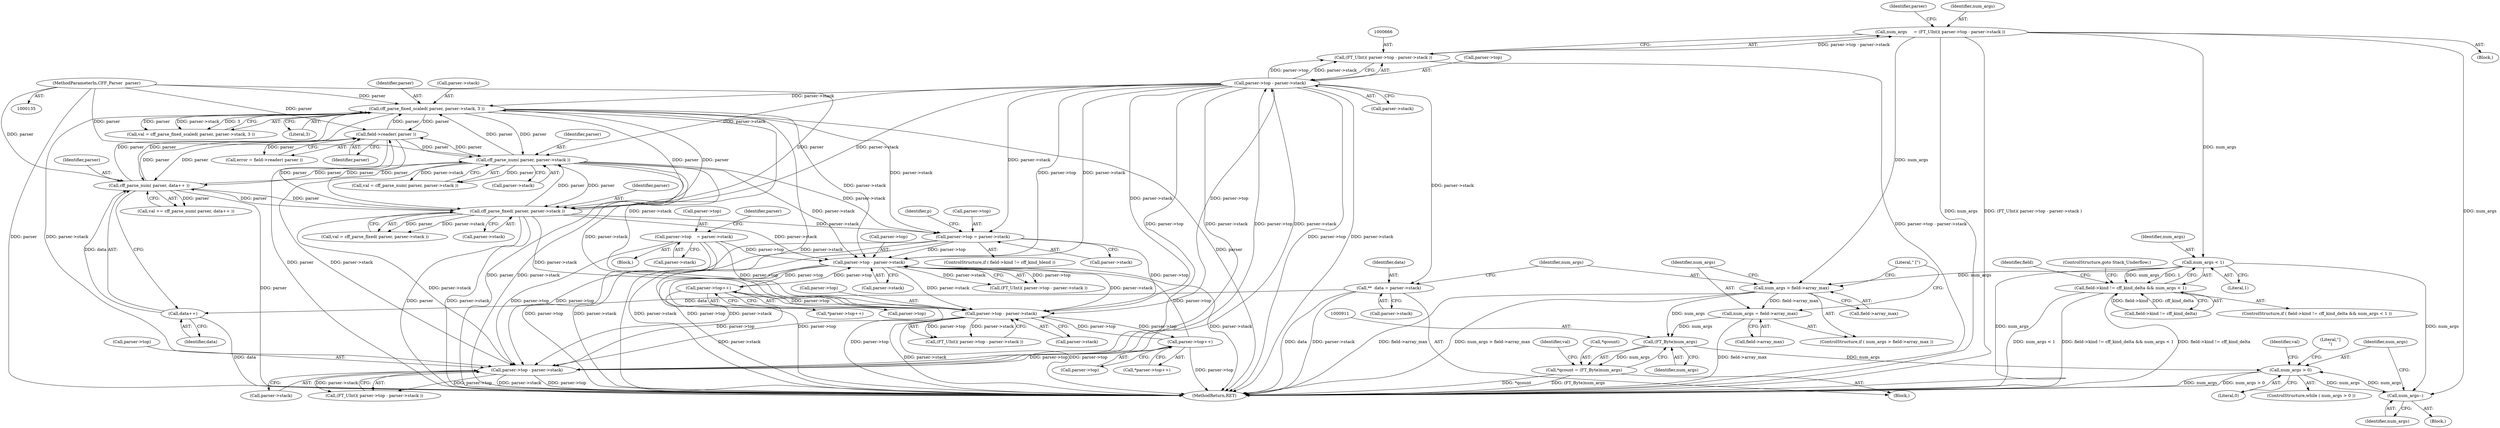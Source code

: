 digraph "0_savannah_beecf80a6deecbaf5d264d4f864451bde4fe98b8@integer" {
"1000663" [label="(Call,num_args     = (FT_UInt)( parser->top - parser->stack ))"];
"1000665" [label="(Call,(FT_UInt)( parser->top - parser->stack ))"];
"1000667" [label="(Call,parser->top - parser->stack)"];
"1000652" [label="(Call,parser->top - parser->stack)"];
"1000156" [label="(Call,parser->top    = parser->stack)"];
"1000218" [label="(Call,parser->top++)"];
"1000205" [label="(Call,parser->top - parser->stack)"];
"1000996" [label="(Call,parser->top = parser->stack)"];
"1000779" [label="(Call,cff_parse_fixed_scaled( parser, parser->stack, 3 ))"];
"1000983" [label="(Call,field->reader( parser ))"];
"1000761" [label="(Call,cff_parse_num( parser, parser->stack ))"];
"1000923" [label="(Call,cff_parse_num( parser, data++ ))"];
"1000770" [label="(Call,cff_parse_fixed( parser, parser->stack ))"];
"1000136" [label="(MethodParameterIn,CFF_Parser  parser)"];
"1000925" [label="(Call,data++)"];
"1000889" [label="(Call,**  data = parser->stack)"];
"1000405" [label="(Call,parser->top++)"];
"1000392" [label="(Call,parser->top - parser->stack)"];
"1000747" [label="(Call,num_args < 1)"];
"1000741" [label="(Call,field->kind != cff_kind_delta && num_args < 1)"];
"1000895" [label="(Call,num_args > field->array_max)"];
"1000900" [label="(Call,num_args = field->array_max)"];
"1000910" [label="(Call,(FT_Byte)num_args)"];
"1000907" [label="(Call,*qcount = (FT_Byte)num_args)"];
"1000917" [label="(Call,num_args > 0)"];
"1000975" [label="(Call,num_args--)"];
"1000761" [label="(Call,cff_parse_num( parser, parser->stack ))"];
"1000890" [label="(Identifier,data)"];
"1000667" [label="(Call,parser->top - parser->stack)"];
"1000753" [label="(Identifier,field)"];
"1000917" [label="(Call,num_args > 0)"];
"1000896" [label="(Identifier,num_args)"];
"1000908" [label="(Call,*qcount)"];
"1000741" [label="(Call,field->kind != cff_kind_delta && num_args < 1)"];
"1000895" [label="(Call,num_args > field->array_max)"];
"1000921" [label="(Call,val += cff_parse_num( parser, data++ ))"];
"1000912" [label="(Identifier,num_args)"];
"1000894" [label="(ControlStructure,if ( num_args > field->array_max ))"];
"1000218" [label="(Call,parser->top++)"];
"1000926" [label="(Identifier,data)"];
"1000771" [label="(Identifier,parser)"];
"1000749" [label="(Literal,1)"];
"1000139" [label="(Block,)"];
"1000923" [label="(Call,cff_parse_num( parser, data++ ))"];
"1000906" [label="(Literal,\" [\")"];
"1000748" [label="(Identifier,num_args)"];
"1000900" [label="(Call,num_args = field->array_max)"];
"1000206" [label="(Call,parser->top)"];
"1000650" [label="(Call,(FT_UInt)( parser->top - parser->stack ))"];
"1000902" [label="(Call,field->array_max)"];
"1000405" [label="(Call,parser->top++)"];
"1000136" [label="(MethodParameterIn,CFF_Parser  parser)"];
"1000770" [label="(Call,cff_parse_fixed( parser, parser->stack ))"];
"1000780" [label="(Identifier,parser)"];
"1000205" [label="(Call,parser->top - parser->stack)"];
"1000996" [label="(Call,parser->top = parser->stack)"];
"1000914" [label="(Identifier,val)"];
"1000983" [label="(Call,field->reader( parser ))"];
"1000677" [label="(Identifier,parser)"];
"1001026" [label="(MethodReturn,RET)"];
"1001000" [label="(Call,parser->stack)"];
"1000165" [label="(Identifier,parser)"];
"1000217" [label="(Call,*parser->top++)"];
"1000990" [label="(ControlStructure,if ( field->kind != cff_kind_blend ))"];
"1000671" [label="(Call,parser->stack)"];
"1000772" [label="(Call,parser->stack)"];
"1000897" [label="(Call,field->array_max)"];
"1000209" [label="(Call,parser->stack)"];
"1000393" [label="(Call,parser->top)"];
"1000160" [label="(Call,parser->stack)"];
"1000901" [label="(Identifier,num_args)"];
"1000750" [label="(ControlStructure,goto Stack_Underflow;)"];
"1000664" [label="(Identifier,num_args)"];
"1000644" [label="(Block,)"];
"1000763" [label="(Call,parser->stack)"];
"1000663" [label="(Call,num_args     = (FT_UInt)( parser->top - parser->stack ))"];
"1000777" [label="(Call,val = cff_parse_fixed_scaled( parser, parser->stack, 3 ))"];
"1000392" [label="(Call,parser->top - parser->stack)"];
"1001004" [label="(Identifier,p)"];
"1000396" [label="(Call,parser->stack)"];
"1000916" [label="(ControlStructure,while ( num_args > 0 ))"];
"1000156" [label="(Call,parser->top    = parser->stack)"];
"1000779" [label="(Call,cff_parse_fixed_scaled( parser, parser->stack, 3 ))"];
"1000406" [label="(Call,parser->top)"];
"1000997" [label="(Call,parser->top)"];
"1000922" [label="(Identifier,val)"];
"1000656" [label="(Call,parser->stack)"];
"1000203" [label="(Call,(FT_UInt)( parser->top - parser->stack ))"];
"1000907" [label="(Call,*qcount = (FT_Byte)num_args)"];
"1000768" [label="(Call,val = cff_parse_fixed( parser, parser->stack ))"];
"1000762" [label="(Identifier,parser)"];
"1000781" [label="(Call,parser->stack)"];
"1000742" [label="(Call,field->kind != cff_kind_delta)"];
"1000219" [label="(Call,parser->top)"];
"1000652" [label="(Call,parser->top - parser->stack)"];
"1000918" [label="(Identifier,num_args)"];
"1000978" [label="(Literal,\"]\n\")"];
"1000157" [label="(Call,parser->top)"];
"1000925" [label="(Call,data++)"];
"1000784" [label="(Literal,3)"];
"1000668" [label="(Call,parser->top)"];
"1000759" [label="(Call,val = cff_parse_num( parser, parser->stack ))"];
"1000975" [label="(Call,num_args--)"];
"1000910" [label="(Call,(FT_Byte)num_args)"];
"1000390" [label="(Call,(FT_UInt)( parser->top - parser->stack ))"];
"1000891" [label="(Call,parser->stack)"];
"1000919" [label="(Literal,0)"];
"1000889" [label="(Call,**  data = parser->stack)"];
"1000924" [label="(Identifier,parser)"];
"1000665" [label="(Call,(FT_UInt)( parser->top - parser->stack ))"];
"1000404" [label="(Call,*parser->top++)"];
"1000747" [label="(Call,num_args < 1)"];
"1000875" [label="(Block,)"];
"1000981" [label="(Call,error = field->reader( parser ))"];
"1000976" [label="(Identifier,num_args)"];
"1000920" [label="(Block,)"];
"1000653" [label="(Call,parser->top)"];
"1000984" [label="(Identifier,parser)"];
"1000740" [label="(ControlStructure,if ( field->kind != cff_kind_delta && num_args < 1 ))"];
"1000663" -> "1000644"  [label="AST: "];
"1000663" -> "1000665"  [label="CFG: "];
"1000664" -> "1000663"  [label="AST: "];
"1000665" -> "1000663"  [label="AST: "];
"1000677" -> "1000663"  [label="CFG: "];
"1000663" -> "1001026"  [label="DDG: num_args"];
"1000663" -> "1001026"  [label="DDG: (FT_UInt)( parser->top - parser->stack )"];
"1000665" -> "1000663"  [label="DDG: parser->top - parser->stack"];
"1000663" -> "1000747"  [label="DDG: num_args"];
"1000663" -> "1000895"  [label="DDG: num_args"];
"1000663" -> "1000975"  [label="DDG: num_args"];
"1000665" -> "1000667"  [label="CFG: "];
"1000666" -> "1000665"  [label="AST: "];
"1000667" -> "1000665"  [label="AST: "];
"1000665" -> "1001026"  [label="DDG: parser->top - parser->stack"];
"1000667" -> "1000665"  [label="DDG: parser->top"];
"1000667" -> "1000665"  [label="DDG: parser->stack"];
"1000667" -> "1000671"  [label="CFG: "];
"1000668" -> "1000667"  [label="AST: "];
"1000671" -> "1000667"  [label="AST: "];
"1000667" -> "1001026"  [label="DDG: parser->top"];
"1000667" -> "1001026"  [label="DDG: parser->stack"];
"1000667" -> "1000205"  [label="DDG: parser->top"];
"1000667" -> "1000205"  [label="DDG: parser->stack"];
"1000667" -> "1000392"  [label="DDG: parser->top"];
"1000667" -> "1000392"  [label="DDG: parser->stack"];
"1000667" -> "1000652"  [label="DDG: parser->top"];
"1000667" -> "1000652"  [label="DDG: parser->stack"];
"1000652" -> "1000667"  [label="DDG: parser->top"];
"1000652" -> "1000667"  [label="DDG: parser->stack"];
"1000667" -> "1000761"  [label="DDG: parser->stack"];
"1000667" -> "1000770"  [label="DDG: parser->stack"];
"1000667" -> "1000779"  [label="DDG: parser->stack"];
"1000667" -> "1000889"  [label="DDG: parser->stack"];
"1000667" -> "1000996"  [label="DDG: parser->stack"];
"1000652" -> "1000650"  [label="AST: "];
"1000652" -> "1000656"  [label="CFG: "];
"1000653" -> "1000652"  [label="AST: "];
"1000656" -> "1000652"  [label="AST: "];
"1000650" -> "1000652"  [label="CFG: "];
"1000652" -> "1001026"  [label="DDG: parser->stack"];
"1000652" -> "1001026"  [label="DDG: parser->top"];
"1000652" -> "1000650"  [label="DDG: parser->top"];
"1000652" -> "1000650"  [label="DDG: parser->stack"];
"1000156" -> "1000652"  [label="DDG: parser->top"];
"1000218" -> "1000652"  [label="DDG: parser->top"];
"1000996" -> "1000652"  [label="DDG: parser->top"];
"1000405" -> "1000652"  [label="DDG: parser->top"];
"1000392" -> "1000652"  [label="DDG: parser->stack"];
"1000205" -> "1000652"  [label="DDG: parser->stack"];
"1000779" -> "1000652"  [label="DDG: parser->stack"];
"1000761" -> "1000652"  [label="DDG: parser->stack"];
"1000770" -> "1000652"  [label="DDG: parser->stack"];
"1000156" -> "1000139"  [label="AST: "];
"1000156" -> "1000160"  [label="CFG: "];
"1000157" -> "1000156"  [label="AST: "];
"1000160" -> "1000156"  [label="AST: "];
"1000165" -> "1000156"  [label="CFG: "];
"1000156" -> "1001026"  [label="DDG: parser->top"];
"1000156" -> "1001026"  [label="DDG: parser->stack"];
"1000156" -> "1000205"  [label="DDG: parser->top"];
"1000156" -> "1000392"  [label="DDG: parser->top"];
"1000218" -> "1000217"  [label="AST: "];
"1000218" -> "1000219"  [label="CFG: "];
"1000219" -> "1000218"  [label="AST: "];
"1000217" -> "1000218"  [label="CFG: "];
"1000218" -> "1001026"  [label="DDG: parser->top"];
"1000218" -> "1000205"  [label="DDG: parser->top"];
"1000205" -> "1000218"  [label="DDG: parser->top"];
"1000218" -> "1000392"  [label="DDG: parser->top"];
"1000205" -> "1000203"  [label="AST: "];
"1000205" -> "1000209"  [label="CFG: "];
"1000206" -> "1000205"  [label="AST: "];
"1000209" -> "1000205"  [label="AST: "];
"1000203" -> "1000205"  [label="CFG: "];
"1000205" -> "1001026"  [label="DDG: parser->stack"];
"1000205" -> "1001026"  [label="DDG: parser->top"];
"1000205" -> "1000203"  [label="DDG: parser->top"];
"1000205" -> "1000203"  [label="DDG: parser->stack"];
"1000996" -> "1000205"  [label="DDG: parser->top"];
"1000405" -> "1000205"  [label="DDG: parser->top"];
"1000392" -> "1000205"  [label="DDG: parser->stack"];
"1000779" -> "1000205"  [label="DDG: parser->stack"];
"1000761" -> "1000205"  [label="DDG: parser->stack"];
"1000770" -> "1000205"  [label="DDG: parser->stack"];
"1000205" -> "1000392"  [label="DDG: parser->stack"];
"1000996" -> "1000990"  [label="AST: "];
"1000996" -> "1001000"  [label="CFG: "];
"1000997" -> "1000996"  [label="AST: "];
"1001000" -> "1000996"  [label="AST: "];
"1001004" -> "1000996"  [label="CFG: "];
"1000996" -> "1001026"  [label="DDG: parser->top"];
"1000996" -> "1001026"  [label="DDG: parser->stack"];
"1000996" -> "1000392"  [label="DDG: parser->top"];
"1000779" -> "1000996"  [label="DDG: parser->stack"];
"1000761" -> "1000996"  [label="DDG: parser->stack"];
"1000770" -> "1000996"  [label="DDG: parser->stack"];
"1000779" -> "1000777"  [label="AST: "];
"1000779" -> "1000784"  [label="CFG: "];
"1000780" -> "1000779"  [label="AST: "];
"1000781" -> "1000779"  [label="AST: "];
"1000784" -> "1000779"  [label="AST: "];
"1000777" -> "1000779"  [label="CFG: "];
"1000779" -> "1001026"  [label="DDG: parser"];
"1000779" -> "1001026"  [label="DDG: parser->stack"];
"1000779" -> "1000392"  [label="DDG: parser->stack"];
"1000779" -> "1000761"  [label="DDG: parser"];
"1000779" -> "1000770"  [label="DDG: parser"];
"1000779" -> "1000777"  [label="DDG: parser"];
"1000779" -> "1000777"  [label="DDG: parser->stack"];
"1000779" -> "1000777"  [label="DDG: 3"];
"1000983" -> "1000779"  [label="DDG: parser"];
"1000761" -> "1000779"  [label="DDG: parser"];
"1000923" -> "1000779"  [label="DDG: parser"];
"1000770" -> "1000779"  [label="DDG: parser"];
"1000136" -> "1000779"  [label="DDG: parser"];
"1000779" -> "1000923"  [label="DDG: parser"];
"1000779" -> "1000983"  [label="DDG: parser"];
"1000983" -> "1000981"  [label="AST: "];
"1000983" -> "1000984"  [label="CFG: "];
"1000984" -> "1000983"  [label="AST: "];
"1000981" -> "1000983"  [label="CFG: "];
"1000983" -> "1001026"  [label="DDG: parser"];
"1000983" -> "1000761"  [label="DDG: parser"];
"1000983" -> "1000770"  [label="DDG: parser"];
"1000983" -> "1000923"  [label="DDG: parser"];
"1000983" -> "1000981"  [label="DDG: parser"];
"1000761" -> "1000983"  [label="DDG: parser"];
"1000923" -> "1000983"  [label="DDG: parser"];
"1000770" -> "1000983"  [label="DDG: parser"];
"1000136" -> "1000983"  [label="DDG: parser"];
"1000761" -> "1000759"  [label="AST: "];
"1000761" -> "1000763"  [label="CFG: "];
"1000762" -> "1000761"  [label="AST: "];
"1000763" -> "1000761"  [label="AST: "];
"1000759" -> "1000761"  [label="CFG: "];
"1000761" -> "1001026"  [label="DDG: parser"];
"1000761" -> "1001026"  [label="DDG: parser->stack"];
"1000761" -> "1000392"  [label="DDG: parser->stack"];
"1000761" -> "1000759"  [label="DDG: parser"];
"1000761" -> "1000759"  [label="DDG: parser->stack"];
"1000923" -> "1000761"  [label="DDG: parser"];
"1000770" -> "1000761"  [label="DDG: parser"];
"1000136" -> "1000761"  [label="DDG: parser"];
"1000761" -> "1000770"  [label="DDG: parser"];
"1000761" -> "1000923"  [label="DDG: parser"];
"1000923" -> "1000921"  [label="AST: "];
"1000923" -> "1000925"  [label="CFG: "];
"1000924" -> "1000923"  [label="AST: "];
"1000925" -> "1000923"  [label="AST: "];
"1000921" -> "1000923"  [label="CFG: "];
"1000923" -> "1001026"  [label="DDG: parser"];
"1000923" -> "1000770"  [label="DDG: parser"];
"1000923" -> "1000921"  [label="DDG: parser"];
"1000770" -> "1000923"  [label="DDG: parser"];
"1000136" -> "1000923"  [label="DDG: parser"];
"1000925" -> "1000923"  [label="DDG: data"];
"1000770" -> "1000768"  [label="AST: "];
"1000770" -> "1000772"  [label="CFG: "];
"1000771" -> "1000770"  [label="AST: "];
"1000772" -> "1000770"  [label="AST: "];
"1000768" -> "1000770"  [label="CFG: "];
"1000770" -> "1001026"  [label="DDG: parser->stack"];
"1000770" -> "1001026"  [label="DDG: parser"];
"1000770" -> "1000392"  [label="DDG: parser->stack"];
"1000770" -> "1000768"  [label="DDG: parser"];
"1000770" -> "1000768"  [label="DDG: parser->stack"];
"1000136" -> "1000770"  [label="DDG: parser"];
"1000136" -> "1000135"  [label="AST: "];
"1000136" -> "1001026"  [label="DDG: parser"];
"1000925" -> "1000926"  [label="CFG: "];
"1000926" -> "1000925"  [label="AST: "];
"1000925" -> "1001026"  [label="DDG: data"];
"1000889" -> "1000925"  [label="DDG: data"];
"1000889" -> "1000875"  [label="AST: "];
"1000889" -> "1000891"  [label="CFG: "];
"1000890" -> "1000889"  [label="AST: "];
"1000891" -> "1000889"  [label="AST: "];
"1000896" -> "1000889"  [label="CFG: "];
"1000889" -> "1001026"  [label="DDG: parser->stack"];
"1000889" -> "1001026"  [label="DDG: data"];
"1000405" -> "1000404"  [label="AST: "];
"1000405" -> "1000406"  [label="CFG: "];
"1000406" -> "1000405"  [label="AST: "];
"1000404" -> "1000405"  [label="CFG: "];
"1000405" -> "1001026"  [label="DDG: parser->top"];
"1000405" -> "1000392"  [label="DDG: parser->top"];
"1000392" -> "1000405"  [label="DDG: parser->top"];
"1000392" -> "1000390"  [label="AST: "];
"1000392" -> "1000396"  [label="CFG: "];
"1000393" -> "1000392"  [label="AST: "];
"1000396" -> "1000392"  [label="AST: "];
"1000390" -> "1000392"  [label="CFG: "];
"1000392" -> "1001026"  [label="DDG: parser->stack"];
"1000392" -> "1001026"  [label="DDG: parser->top"];
"1000392" -> "1000390"  [label="DDG: parser->top"];
"1000392" -> "1000390"  [label="DDG: parser->stack"];
"1000747" -> "1000741"  [label="AST: "];
"1000747" -> "1000749"  [label="CFG: "];
"1000748" -> "1000747"  [label="AST: "];
"1000749" -> "1000747"  [label="AST: "];
"1000741" -> "1000747"  [label="CFG: "];
"1000747" -> "1001026"  [label="DDG: num_args"];
"1000747" -> "1000741"  [label="DDG: num_args"];
"1000747" -> "1000741"  [label="DDG: 1"];
"1000747" -> "1000895"  [label="DDG: num_args"];
"1000747" -> "1000975"  [label="DDG: num_args"];
"1000741" -> "1000740"  [label="AST: "];
"1000741" -> "1000742"  [label="CFG: "];
"1000742" -> "1000741"  [label="AST: "];
"1000750" -> "1000741"  [label="CFG: "];
"1000753" -> "1000741"  [label="CFG: "];
"1000741" -> "1001026"  [label="DDG: field->kind != cff_kind_delta"];
"1000741" -> "1001026"  [label="DDG: num_args < 1"];
"1000741" -> "1001026"  [label="DDG: field->kind != cff_kind_delta && num_args < 1"];
"1000742" -> "1000741"  [label="DDG: field->kind"];
"1000742" -> "1000741"  [label="DDG: cff_kind_delta"];
"1000895" -> "1000894"  [label="AST: "];
"1000895" -> "1000897"  [label="CFG: "];
"1000896" -> "1000895"  [label="AST: "];
"1000897" -> "1000895"  [label="AST: "];
"1000901" -> "1000895"  [label="CFG: "];
"1000906" -> "1000895"  [label="CFG: "];
"1000895" -> "1001026"  [label="DDG: field->array_max"];
"1000895" -> "1001026"  [label="DDG: num_args > field->array_max"];
"1000895" -> "1000900"  [label="DDG: field->array_max"];
"1000895" -> "1000910"  [label="DDG: num_args"];
"1000900" -> "1000894"  [label="AST: "];
"1000900" -> "1000902"  [label="CFG: "];
"1000901" -> "1000900"  [label="AST: "];
"1000902" -> "1000900"  [label="AST: "];
"1000906" -> "1000900"  [label="CFG: "];
"1000900" -> "1001026"  [label="DDG: field->array_max"];
"1000900" -> "1000910"  [label="DDG: num_args"];
"1000910" -> "1000907"  [label="AST: "];
"1000910" -> "1000912"  [label="CFG: "];
"1000911" -> "1000910"  [label="AST: "];
"1000912" -> "1000910"  [label="AST: "];
"1000907" -> "1000910"  [label="CFG: "];
"1000910" -> "1000907"  [label="DDG: num_args"];
"1000910" -> "1000917"  [label="DDG: num_args"];
"1000907" -> "1000875"  [label="AST: "];
"1000908" -> "1000907"  [label="AST: "];
"1000914" -> "1000907"  [label="CFG: "];
"1000907" -> "1001026"  [label="DDG: *qcount"];
"1000907" -> "1001026"  [label="DDG: (FT_Byte)num_args"];
"1000917" -> "1000916"  [label="AST: "];
"1000917" -> "1000919"  [label="CFG: "];
"1000918" -> "1000917"  [label="AST: "];
"1000919" -> "1000917"  [label="AST: "];
"1000922" -> "1000917"  [label="CFG: "];
"1000978" -> "1000917"  [label="CFG: "];
"1000917" -> "1001026"  [label="DDG: num_args"];
"1000917" -> "1001026"  [label="DDG: num_args > 0"];
"1000975" -> "1000917"  [label="DDG: num_args"];
"1000917" -> "1000975"  [label="DDG: num_args"];
"1000975" -> "1000920"  [label="AST: "];
"1000975" -> "1000976"  [label="CFG: "];
"1000976" -> "1000975"  [label="AST: "];
"1000918" -> "1000975"  [label="CFG: "];
}
